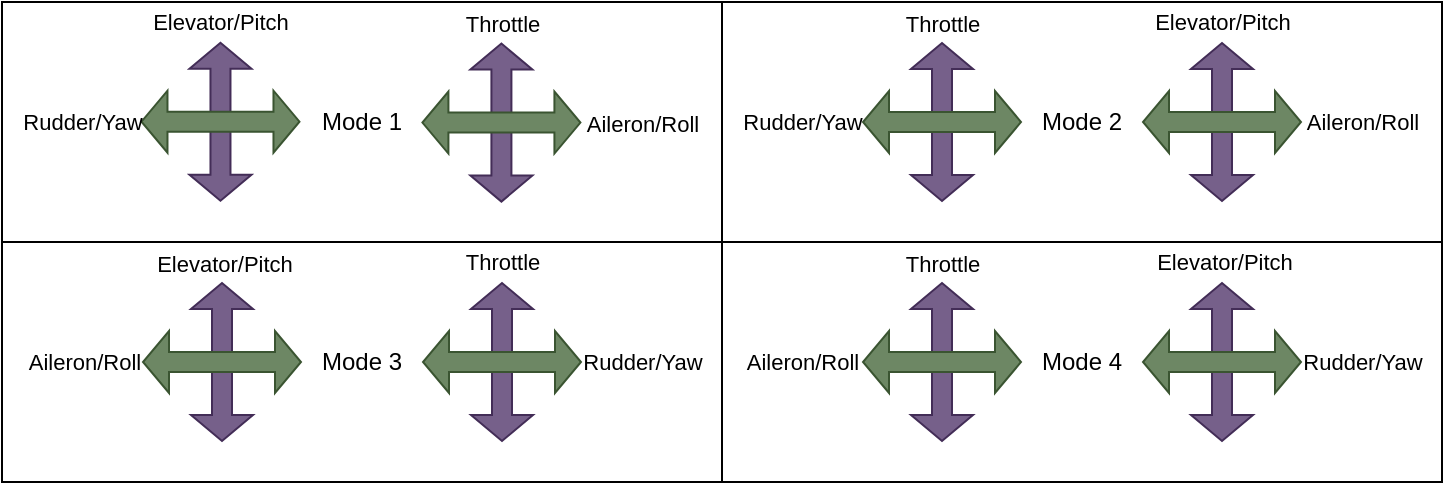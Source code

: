 <mxfile version="16.0.0" type="device"><diagram id="5QJrD5O231vAuSg68Uc6" name="Seite-1"><mxGraphModel dx="918" dy="854" grid="1" gridSize="10" guides="1" tooltips="1" connect="1" arrows="1" fold="1" page="1" pageScale="1" pageWidth="827" pageHeight="1169" math="0" shadow="0"><root><mxCell id="0"/><mxCell id="1" parent="0"/><mxCell id="z85oMedVbHa-3ZmZ16f7-1" value="Mode 1" style="rounded=0;whiteSpace=wrap;html=1;fillColor=none;" vertex="1" parent="1"><mxGeometry width="360" height="120" as="geometry"/></mxCell><mxCell id="z85oMedVbHa-3ZmZ16f7-6" value="Mode 4" style="rounded=0;whiteSpace=wrap;html=1;fillColor=none;" vertex="1" parent="1"><mxGeometry x="360" y="120" width="360" height="120" as="geometry"/></mxCell><mxCell id="z85oMedVbHa-3ZmZ16f7-7" value="Mode 2" style="rounded=0;whiteSpace=wrap;html=1;fillColor=none;" vertex="1" parent="1"><mxGeometry x="360" width="360" height="120" as="geometry"/></mxCell><mxCell id="z85oMedVbHa-3ZmZ16f7-8" value="Mode 3" style="rounded=0;whiteSpace=wrap;html=1;fillColor=none;" vertex="1" parent="1"><mxGeometry y="120" width="360" height="120" as="geometry"/></mxCell><mxCell id="z85oMedVbHa-3ZmZ16f7-12" value="" style="shape=flexArrow;endArrow=classic;startArrow=classic;html=1;rounded=0;fillColor=#76608a;endSize=4;startSize=4;arcSize=20;strokeColor=#432D57;" edge="1" parent="1"><mxGeometry width="100" height="100" relative="1" as="geometry"><mxPoint x="249.71" y="100.29" as="sourcePoint"/><mxPoint x="249.71" y="20.29" as="targetPoint"/></mxGeometry></mxCell><mxCell id="z85oMedVbHa-3ZmZ16f7-32" value="Throttle" style="edgeLabel;html=1;align=center;verticalAlign=middle;resizable=0;points=[];labelBackgroundColor=none;" vertex="1" connectable="0" parent="z85oMedVbHa-3ZmZ16f7-12"><mxGeometry x="0.75" y="-2" relative="1" as="geometry"><mxPoint x="-2" y="-20" as="offset"/></mxGeometry></mxCell><mxCell id="z85oMedVbHa-3ZmZ16f7-13" value="" style="shape=flexArrow;endArrow=classic;startArrow=classic;html=1;rounded=0;fillColor=#6d8764;endSize=4;startSize=4;arcSize=20;strokeColor=#3A5431;" edge="1" parent="1"><mxGeometry width="100" height="100" relative="1" as="geometry"><mxPoint x="209.71" y="60.29" as="sourcePoint"/><mxPoint x="289.71" y="60.29" as="targetPoint"/></mxGeometry></mxCell><mxCell id="z85oMedVbHa-3ZmZ16f7-31" value="Aileron/Roll" style="edgeLabel;html=1;align=center;verticalAlign=middle;resizable=0;points=[];labelBackgroundColor=none;" vertex="1" connectable="0" parent="z85oMedVbHa-3ZmZ16f7-13"><mxGeometry x="0.555" y="-2" relative="1" as="geometry"><mxPoint x="48" y="-2" as="offset"/></mxGeometry></mxCell><mxCell id="z85oMedVbHa-3ZmZ16f7-14" value="" style="shape=flexArrow;endArrow=classic;startArrow=classic;html=1;rounded=0;fillColor=#76608a;endSize=4;startSize=4;arcSize=20;strokeColor=#432D57;" edge="1" parent="1"><mxGeometry width="100" height="100" relative="1" as="geometry"><mxPoint x="109.24" y="99.86" as="sourcePoint"/><mxPoint x="109.24" y="19.86" as="targetPoint"/></mxGeometry></mxCell><mxCell id="z85oMedVbHa-3ZmZ16f7-29" value="Elevator/Pitch" style="edgeLabel;html=1;align=center;verticalAlign=middle;resizable=0;points=[];labelBackgroundColor=none;" vertex="1" connectable="0" parent="z85oMedVbHa-3ZmZ16f7-14"><mxGeometry x="0.77" relative="1" as="geometry"><mxPoint y="-19" as="offset"/></mxGeometry></mxCell><mxCell id="z85oMedVbHa-3ZmZ16f7-15" value="" style="shape=flexArrow;endArrow=classic;startArrow=classic;html=1;rounded=0;fillColor=#6d8764;endSize=4;startSize=4;arcSize=20;strokeColor=#3A5431;" edge="1" parent="1"><mxGeometry width="100" height="100" relative="1" as="geometry"><mxPoint x="69.24" y="59.86" as="sourcePoint"/><mxPoint x="149.24" y="59.86" as="targetPoint"/></mxGeometry></mxCell><mxCell id="z85oMedVbHa-3ZmZ16f7-30" value="Rudder/Yaw" style="edgeLabel;html=1;align=center;verticalAlign=middle;resizable=0;points=[];labelBackgroundColor=none;" vertex="1" connectable="0" parent="z85oMedVbHa-3ZmZ16f7-15"><mxGeometry x="-0.435" relative="1" as="geometry"><mxPoint x="-52" as="offset"/></mxGeometry></mxCell><mxCell id="z85oMedVbHa-3ZmZ16f7-16" value="" style="shape=flexArrow;endArrow=classic;startArrow=classic;html=1;rounded=0;fillColor=#76608a;endSize=4;startSize=4;arcSize=20;strokeColor=#432D57;" edge="1" parent="1"><mxGeometry width="100" height="100" relative="1" as="geometry"><mxPoint x="110" y="220" as="sourcePoint"/><mxPoint x="110" y="140" as="targetPoint"/></mxGeometry></mxCell><mxCell id="z85oMedVbHa-3ZmZ16f7-43" value="Elevator/Pitch" style="edgeLabel;html=1;align=center;verticalAlign=middle;resizable=0;points=[];labelBackgroundColor=none;" vertex="1" connectable="0" parent="z85oMedVbHa-3ZmZ16f7-16"><mxGeometry x="0.692" y="-1" relative="1" as="geometry"><mxPoint y="-22" as="offset"/></mxGeometry></mxCell><mxCell id="z85oMedVbHa-3ZmZ16f7-17" value="" style="shape=flexArrow;endArrow=classic;startArrow=classic;html=1;rounded=0;fillColor=#6d8764;endSize=4;startSize=4;arcSize=20;strokeColor=#3A5431;" edge="1" parent="1"><mxGeometry width="100" height="100" relative="1" as="geometry"><mxPoint x="70" y="180" as="sourcePoint"/><mxPoint x="150" y="180" as="targetPoint"/></mxGeometry></mxCell><mxCell id="z85oMedVbHa-3ZmZ16f7-44" value="Aileron/Roll" style="edgeLabel;html=1;align=center;verticalAlign=middle;resizable=0;points=[];labelBackgroundColor=none;" vertex="1" connectable="0" parent="z85oMedVbHa-3ZmZ16f7-17"><mxGeometry x="-0.867" y="-1" relative="1" as="geometry"><mxPoint x="-35" y="-1" as="offset"/></mxGeometry></mxCell><mxCell id="z85oMedVbHa-3ZmZ16f7-18" value="" style="shape=flexArrow;endArrow=classic;startArrow=classic;html=1;rounded=0;fillColor=#76608a;endSize=4;startSize=4;arcSize=20;strokeColor=#432D57;" edge="1" parent="1"><mxGeometry width="100" height="100" relative="1" as="geometry"><mxPoint x="250" y="220" as="sourcePoint"/><mxPoint x="250" y="140" as="targetPoint"/></mxGeometry></mxCell><mxCell id="z85oMedVbHa-3ZmZ16f7-41" value="Throttle" style="edgeLabel;html=1;align=center;verticalAlign=middle;resizable=0;points=[];labelBackgroundColor=none;" vertex="1" connectable="0" parent="z85oMedVbHa-3ZmZ16f7-18"><mxGeometry x="0.725" y="-4" relative="1" as="geometry"><mxPoint x="-4" y="-21" as="offset"/></mxGeometry></mxCell><mxCell id="z85oMedVbHa-3ZmZ16f7-19" value="" style="shape=flexArrow;endArrow=classic;startArrow=classic;html=1;rounded=0;fillColor=#6d8764;endSize=4;startSize=4;arcSize=20;strokeColor=#3A5431;" edge="1" parent="1"><mxGeometry width="100" height="100" relative="1" as="geometry"><mxPoint x="210" y="180" as="sourcePoint"/><mxPoint x="290" y="180" as="targetPoint"/></mxGeometry></mxCell><mxCell id="z85oMedVbHa-3ZmZ16f7-42" value="Rudder/Yaw" style="edgeLabel;html=1;align=center;verticalAlign=middle;resizable=0;points=[];labelBackgroundColor=none;" vertex="1" connectable="0" parent="z85oMedVbHa-3ZmZ16f7-19"><mxGeometry x="0.792" y="2" relative="1" as="geometry"><mxPoint x="38" y="2" as="offset"/></mxGeometry></mxCell><mxCell id="z85oMedVbHa-3ZmZ16f7-20" value="" style="shape=flexArrow;endArrow=classic;startArrow=classic;html=1;rounded=0;fillColor=#76608a;endSize=4;startSize=4;arcSize=20;strokeColor=#432D57;" edge="1" parent="1"><mxGeometry width="100" height="100" relative="1" as="geometry"><mxPoint x="470" y="220" as="sourcePoint"/><mxPoint x="470" y="140" as="targetPoint"/></mxGeometry></mxCell><mxCell id="z85oMedVbHa-3ZmZ16f7-39" value="Throttle" style="edgeLabel;html=1;align=center;verticalAlign=middle;resizable=0;points=[];labelBackgroundColor=none;" vertex="1" connectable="0" parent="z85oMedVbHa-3ZmZ16f7-20"><mxGeometry x="0.767" y="-4" relative="1" as="geometry"><mxPoint x="-4" y="-19" as="offset"/></mxGeometry></mxCell><mxCell id="z85oMedVbHa-3ZmZ16f7-21" value="" style="shape=flexArrow;endArrow=classic;startArrow=classic;html=1;rounded=0;fillColor=#6d8764;endSize=4;startSize=4;arcSize=20;strokeColor=#3A5431;" edge="1" parent="1"><mxGeometry width="100" height="100" relative="1" as="geometry"><mxPoint x="430" y="180" as="sourcePoint"/><mxPoint x="510.0" y="180" as="targetPoint"/></mxGeometry></mxCell><mxCell id="z85oMedVbHa-3ZmZ16f7-40" value="Aileron/Roll" style="edgeLabel;html=1;align=center;verticalAlign=middle;resizable=0;points=[];labelBackgroundColor=none;" vertex="1" connectable="0" parent="z85oMedVbHa-3ZmZ16f7-21"><mxGeometry x="-0.783" y="4" relative="1" as="geometry"><mxPoint x="-39" y="4" as="offset"/></mxGeometry></mxCell><mxCell id="z85oMedVbHa-3ZmZ16f7-22" value="" style="shape=flexArrow;endArrow=classic;startArrow=classic;html=1;rounded=0;fillColor=#76608a;endSize=4;startSize=4;arcSize=20;strokeColor=#432D57;" edge="1" parent="1"><mxGeometry width="100" height="100" relative="1" as="geometry"><mxPoint x="610" y="220" as="sourcePoint"/><mxPoint x="610" y="140" as="targetPoint"/></mxGeometry></mxCell><mxCell id="z85oMedVbHa-3ZmZ16f7-38" value="Elevator/Pitch" style="edgeLabel;html=1;align=center;verticalAlign=middle;resizable=0;points=[];labelBackgroundColor=none;" vertex="1" connectable="0" parent="z85oMedVbHa-3ZmZ16f7-22"><mxGeometry x="0.775" y="-1" relative="1" as="geometry"><mxPoint y="-19" as="offset"/></mxGeometry></mxCell><mxCell id="z85oMedVbHa-3ZmZ16f7-23" value="" style="shape=flexArrow;endArrow=classic;startArrow=classic;html=1;rounded=0;fillColor=#6d8764;endSize=4;startSize=4;arcSize=20;strokeColor=#3A5431;" edge="1" parent="1"><mxGeometry width="100" height="100" relative="1" as="geometry"><mxPoint x="570" y="180" as="sourcePoint"/><mxPoint x="650" y="180" as="targetPoint"/></mxGeometry></mxCell><mxCell id="z85oMedVbHa-3ZmZ16f7-37" value="Rudder/Yaw" style="edgeLabel;html=1;align=center;verticalAlign=middle;resizable=0;points=[];labelBackgroundColor=none;" vertex="1" connectable="0" parent="z85oMedVbHa-3ZmZ16f7-23"><mxGeometry x="0.775" y="-1" relative="1" as="geometry"><mxPoint x="39" y="-1" as="offset"/></mxGeometry></mxCell><mxCell id="z85oMedVbHa-3ZmZ16f7-24" value="" style="shape=flexArrow;endArrow=classic;startArrow=classic;html=1;rounded=0;fillColor=#76608a;endSize=4;startSize=4;arcSize=20;strokeColor=#432D57;" edge="1" parent="1"><mxGeometry width="100" height="100" relative="1" as="geometry"><mxPoint x="610" y="100" as="sourcePoint"/><mxPoint x="610" y="20" as="targetPoint"/></mxGeometry></mxCell><mxCell id="z85oMedVbHa-3ZmZ16f7-35" value="Elevator/Pitch" style="edgeLabel;html=1;align=center;verticalAlign=middle;resizable=0;points=[];labelBackgroundColor=none;" vertex="1" connectable="0" parent="z85oMedVbHa-3ZmZ16f7-24"><mxGeometry x="0.75" y="-3" relative="1" as="geometry"><mxPoint x="-3" y="-20" as="offset"/></mxGeometry></mxCell><mxCell id="z85oMedVbHa-3ZmZ16f7-25" value="" style="shape=flexArrow;endArrow=classic;startArrow=classic;html=1;rounded=0;fillColor=#6d8764;endSize=4;startSize=4;arcSize=20;strokeColor=#3A5431;" edge="1" parent="1"><mxGeometry width="100" height="100" relative="1" as="geometry"><mxPoint x="570" y="60" as="sourcePoint"/><mxPoint x="650" y="60" as="targetPoint"/></mxGeometry></mxCell><mxCell id="z85oMedVbHa-3ZmZ16f7-36" value="Aileron/Roll" style="edgeLabel;html=1;align=center;verticalAlign=middle;resizable=0;points=[];labelBackgroundColor=none;" vertex="1" connectable="0" parent="z85oMedVbHa-3ZmZ16f7-25"><mxGeometry x="0.325" y="-2" relative="1" as="geometry"><mxPoint x="57" y="-2" as="offset"/></mxGeometry></mxCell><mxCell id="z85oMedVbHa-3ZmZ16f7-26" value="" style="shape=flexArrow;endArrow=classic;startArrow=classic;html=1;rounded=0;fillColor=#76608a;endSize=4;startSize=4;arcSize=20;strokeColor=#432D57;" edge="1" parent="1"><mxGeometry width="100" height="100" relative="1" as="geometry"><mxPoint x="470.0" y="100" as="sourcePoint"/><mxPoint x="470.0" y="20" as="targetPoint"/></mxGeometry></mxCell><mxCell id="z85oMedVbHa-3ZmZ16f7-33" value="Throttle" style="edgeLabel;html=1;align=center;verticalAlign=middle;resizable=0;points=[];labelBackgroundColor=none;" vertex="1" connectable="0" parent="z85oMedVbHa-3ZmZ16f7-26"><mxGeometry x="0.767" y="-5" relative="1" as="geometry"><mxPoint x="-5" y="-19" as="offset"/></mxGeometry></mxCell><mxCell id="z85oMedVbHa-3ZmZ16f7-27" value="" style="shape=flexArrow;endArrow=classic;startArrow=classic;html=1;rounded=0;fillColor=#6d8764;endSize=4;startSize=4;arcSize=20;strokeColor=#3A5431;" edge="1" parent="1"><mxGeometry width="100" height="100" relative="1" as="geometry"><mxPoint x="430.0" y="60" as="sourcePoint"/><mxPoint x="510.0" y="60" as="targetPoint"/></mxGeometry></mxCell><mxCell id="z85oMedVbHa-3ZmZ16f7-34" value="Rudder/Yaw" style="edgeLabel;html=1;align=center;verticalAlign=middle;resizable=0;points=[];labelBackgroundColor=none;" vertex="1" connectable="0" parent="z85oMedVbHa-3ZmZ16f7-27"><mxGeometry x="-0.725" y="-1" relative="1" as="geometry"><mxPoint x="-41" y="-1" as="offset"/></mxGeometry></mxCell></root></mxGraphModel></diagram></mxfile>